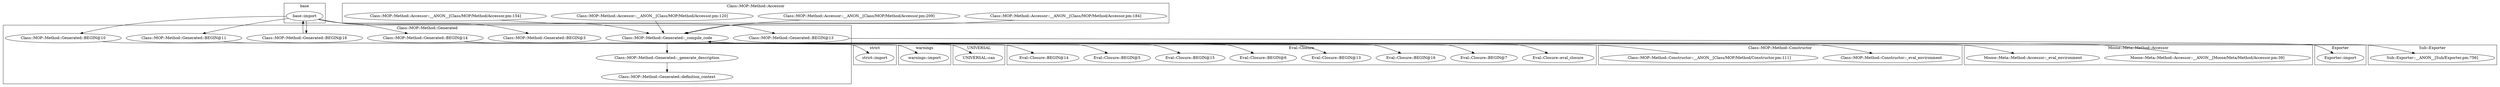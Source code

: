 digraph {
graph [overlap=false]
subgraph cluster_UNIVERSAL {
	label="UNIVERSAL";
	"UNIVERSAL::can";
}
subgraph cluster_base {
	label="base";
	"base::import";
}
subgraph cluster_Eval_Closure {
	label="Eval::Closure";
	"Eval::Closure::BEGIN@7";
	"Eval::Closure::BEGIN@16";
	"Eval::Closure::BEGIN@13";
	"Eval::Closure::BEGIN@6";
	"Eval::Closure::BEGIN@15";
	"Eval::Closure::BEGIN@5";
	"Eval::Closure::BEGIN@14";
	"Eval::Closure::eval_closure";
}
subgraph cluster_Class_MOP_Method_Generated {
	label="Class::MOP::Method::Generated";
	"Class::MOP::Method::Generated::BEGIN@3";
	"Class::MOP::Method::Generated::BEGIN@10";
	"Class::MOP::Method::Generated::BEGIN@11";
	"Class::MOP::Method::Generated::BEGIN@16";
	"Class::MOP::Method::Generated::_generate_description";
	"Class::MOP::Method::Generated::definition_context";
	"Class::MOP::Method::Generated::_compile_code";
	"Class::MOP::Method::Generated::BEGIN@13";
	"Class::MOP::Method::Generated::BEGIN@14";
}
subgraph cluster_Class_MOP_Method_Constructor {
	label="Class::MOP::Method::Constructor";
	"Class::MOP::Method::Constructor::_eval_environment";
	"Class::MOP::Method::Constructor::__ANON__[Class/MOP/Method/Constructor.pm:111]";
}
subgraph cluster_Exporter {
	label="Exporter";
	"Exporter::import";
}
subgraph cluster_Moose_Meta_Method_Accessor {
	label="Moose::Meta::Method::Accessor";
	"Moose::Meta::Method::Accessor::__ANON__[Moose/Meta/Method/Accessor.pm:39]";
	"Moose::Meta::Method::Accessor::_eval_environment";
}
subgraph cluster_warnings {
	label="warnings";
	"warnings::import";
}
subgraph cluster_Class_MOP_Method_Accessor {
	label="Class::MOP::Method::Accessor";
	"Class::MOP::Method::Accessor::__ANON__[Class/MOP/Method/Accessor.pm:120]";
	"Class::MOP::Method::Accessor::__ANON__[Class/MOP/Method/Accessor.pm:154]";
	"Class::MOP::Method::Accessor::__ANON__[Class/MOP/Method/Accessor.pm:184]";
	"Class::MOP::Method::Accessor::__ANON__[Class/MOP/Method/Accessor.pm:209]";
}
subgraph cluster_Sub_Exporter {
	label="Sub::Exporter";
	"Sub::Exporter::__ANON__[Sub/Exporter.pm:756]";
}
subgraph cluster_strict {
	label="strict";
	"strict::import";
}
"base::import" -> "Class::MOP::Method::Generated::BEGIN@14";
"Class::MOP::Method::Generated::BEGIN@13" -> "Exporter::import";
"Class::MOP::Method::Generated::BEGIN@14" -> "Eval::Closure::BEGIN@13";
"Class::MOP::Method::Generated::_compile_code" -> "Eval::Closure::eval_closure";
"Class::MOP::Method::Generated::BEGIN@14" -> "Eval::Closure::BEGIN@16";
"base::import" -> "Class::MOP::Method::Generated::BEGIN@11";
"Class::MOP::Method::Generated::_compile_code" -> "UNIVERSAL::can";
"base::import" -> "Class::MOP::Method::Generated::BEGIN@10";
"Class::MOP::Method::Generated::BEGIN@16" -> "base::import";
"Class::MOP::Method::Generated::BEGIN@11" -> "warnings::import";
"Class::MOP::Method::Generated::BEGIN@14" -> "Eval::Closure::BEGIN@15";
"Class::MOP::Method::Generated::_generate_description" -> "Class::MOP::Method::Generated::definition_context";
"Class::MOP::Method::Generated::BEGIN@10" -> "strict::import";
"base::import" -> "Class::MOP::Method::Generated::BEGIN@16";
"Class::MOP::Method::Generated::_compile_code" -> "Moose::Meta::Method::Accessor::_eval_environment";
"Class::MOP::Method::Generated::BEGIN@14" -> "Sub::Exporter::__ANON__[Sub/Exporter.pm:756]";
"Class::MOP::Method::Generated::BEGIN@14" -> "Eval::Closure::BEGIN@5";
"Class::MOP::Method::Generated::BEGIN@14" -> "Eval::Closure::BEGIN@14";
"Class::MOP::Method::Generated::BEGIN@14" -> "Eval::Closure::BEGIN@6";
"base::import" -> "Class::MOP::Method::Generated::BEGIN@13";
"Class::MOP::Method::Generated::_compile_code" -> "Class::MOP::Method::Generated::_generate_description";
"Class::MOP::Method::Generated::_compile_code" -> "Class::MOP::Method::Constructor::_eval_environment";
"base::import" -> "Class::MOP::Method::Generated::BEGIN@3";
"Class::MOP::Method::Generated::BEGIN@14" -> "Eval::Closure::BEGIN@7";
"Class::MOP::Method::Accessor::__ANON__[Class/MOP/Method/Accessor.pm:120]" -> "Class::MOP::Method::Generated::_compile_code";
"Class::MOP::Method::Accessor::__ANON__[Class/MOP/Method/Accessor.pm:154]" -> "Class::MOP::Method::Generated::_compile_code";
"Moose::Meta::Method::Accessor::__ANON__[Moose/Meta/Method/Accessor.pm:39]" -> "Class::MOP::Method::Generated::_compile_code";
"Class::MOP::Method::Accessor::__ANON__[Class/MOP/Method/Accessor.pm:184]" -> "Class::MOP::Method::Generated::_compile_code";
"Class::MOP::Method::Constructor::__ANON__[Class/MOP/Method/Constructor.pm:111]" -> "Class::MOP::Method::Generated::_compile_code";
"Class::MOP::Method::Accessor::__ANON__[Class/MOP/Method/Accessor.pm:209]" -> "Class::MOP::Method::Generated::_compile_code";
}
